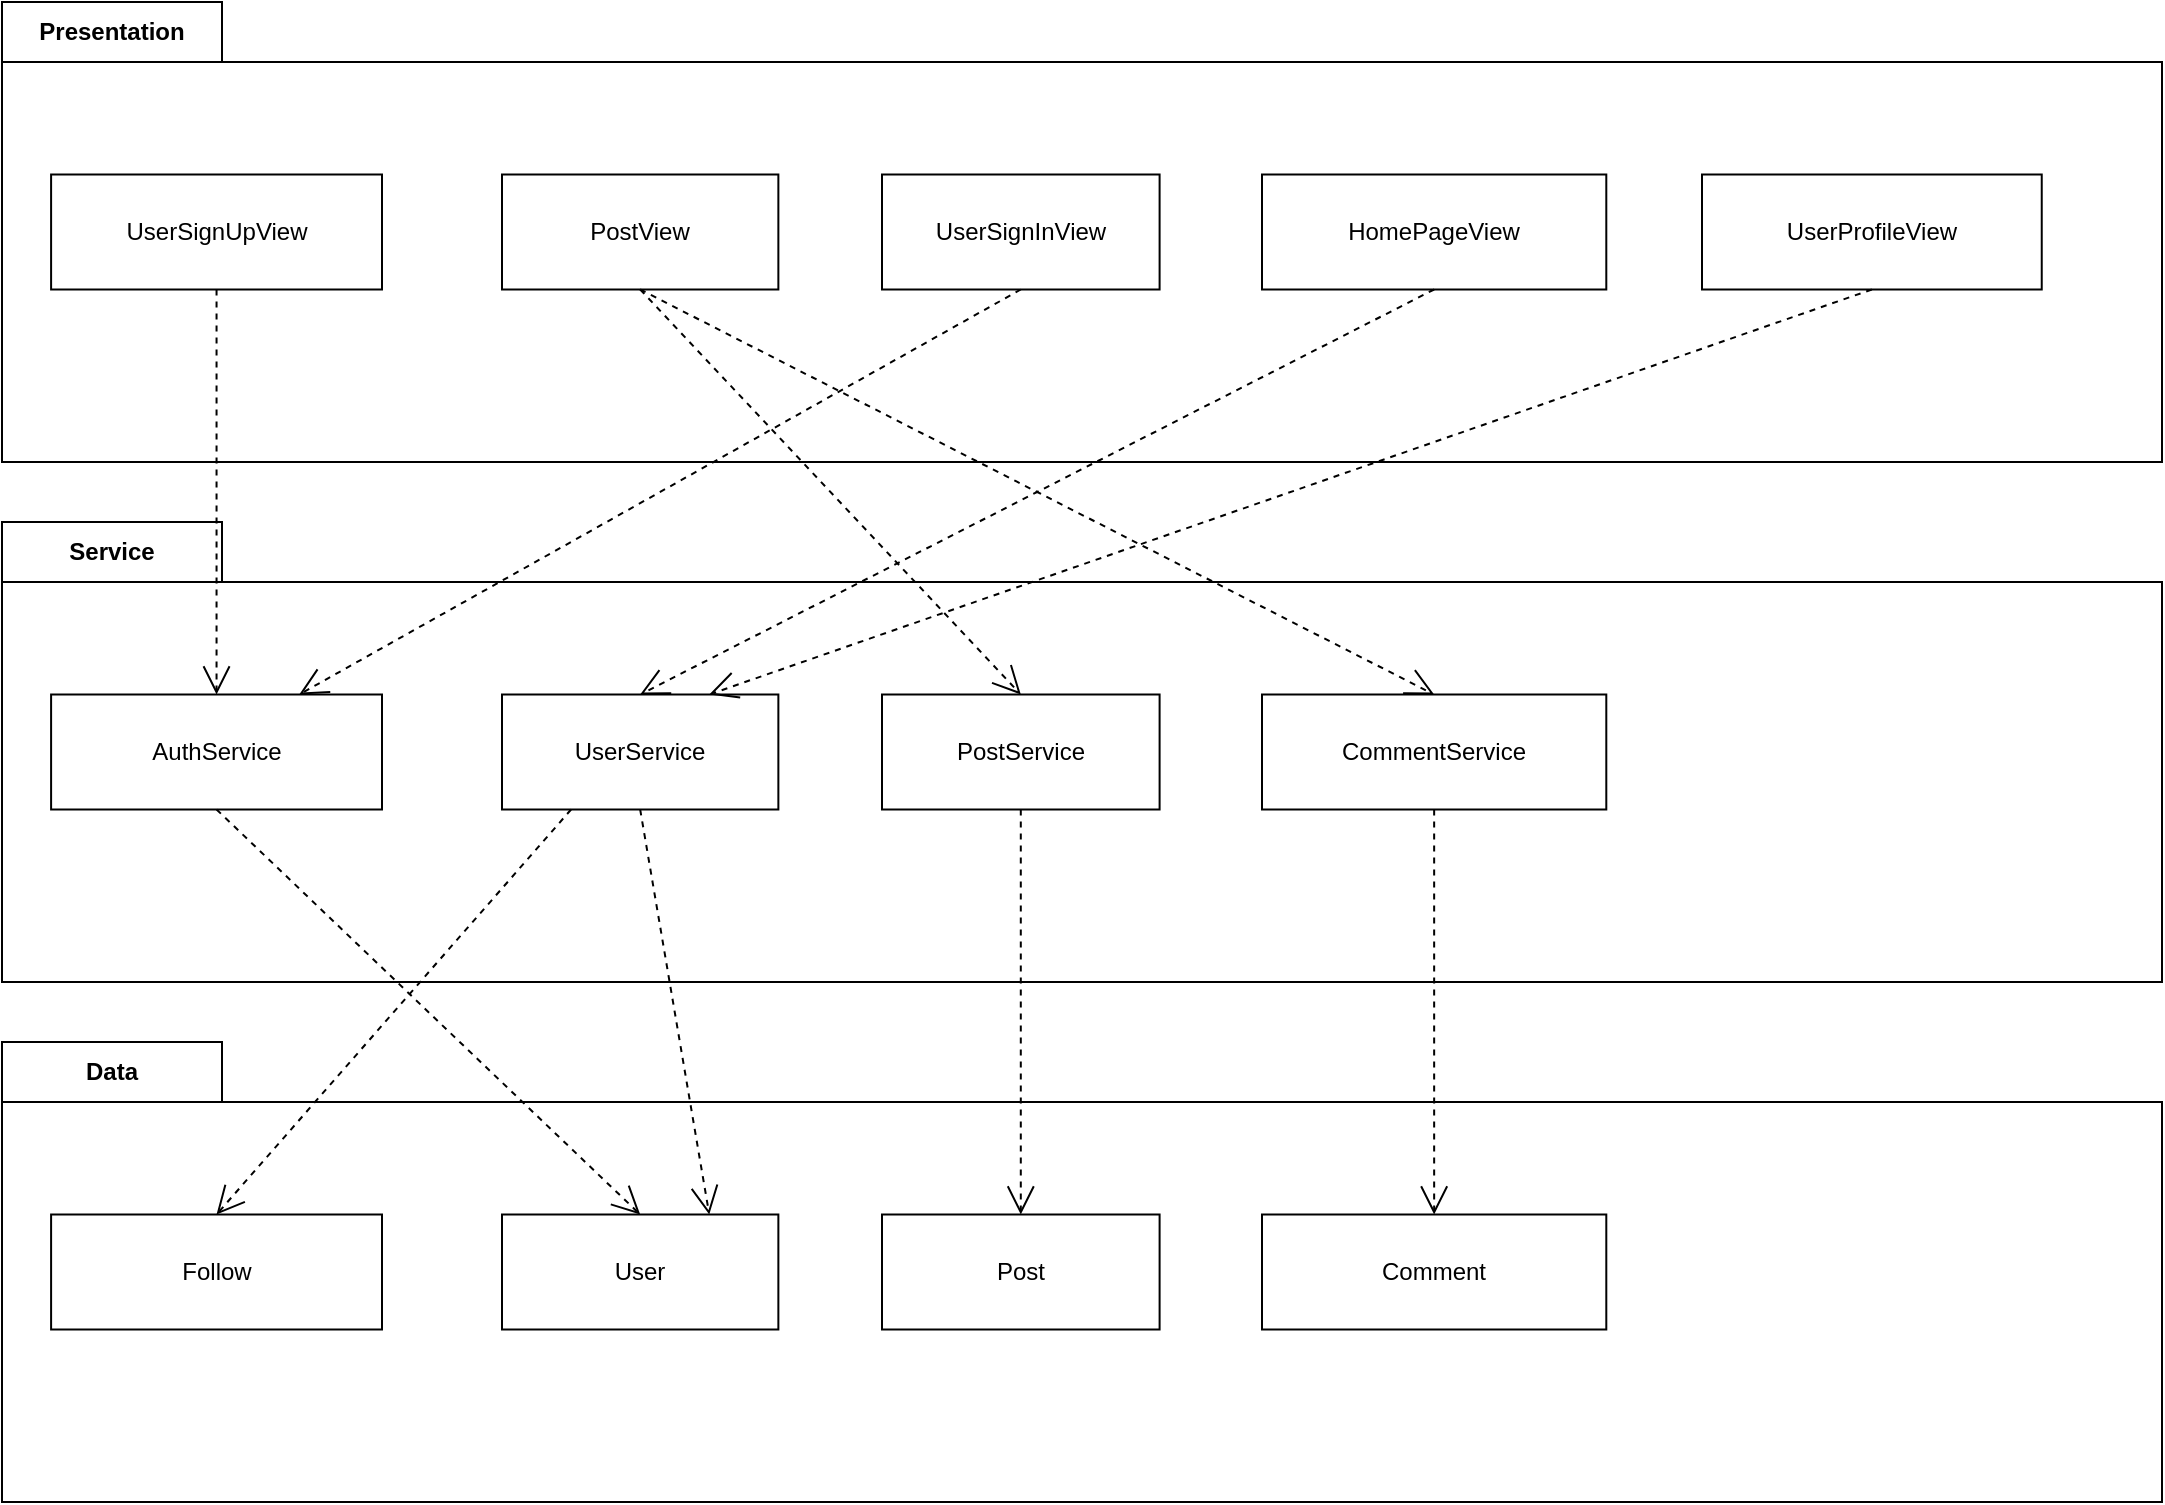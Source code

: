 <mxfile version="22.1.5" type="github">
  <diagram name="Page-1" id="UT8CZ-kKXrXBAKMA9dyA">
    <mxGraphModel dx="2834" dy="1744" grid="1" gridSize="10" guides="1" tooltips="1" connect="1" arrows="1" fold="1" page="1" pageScale="1" pageWidth="850" pageHeight="1100" math="0" shadow="0">
      <root>
        <mxCell id="0" />
        <mxCell id="1" parent="0" />
        <mxCell id="2-DoI7EDZAkhtJbzjAjC-1" value="Presentation" style="shape=folder;fontStyle=1;tabWidth=110;tabHeight=30;tabPosition=left;html=1;boundedLbl=1;labelInHeader=1;container=1;collapsible=0;whiteSpace=wrap;" parent="1" vertex="1">
          <mxGeometry x="-980" y="-430" width="1080" height="230" as="geometry" />
        </mxCell>
        <mxCell id="2-DoI7EDZAkhtJbzjAjC-2" value="" style="html=1;strokeColor=none;resizeWidth=1;resizeHeight=1;fillColor=none;part=1;connectable=0;allowArrows=0;deletable=0;whiteSpace=wrap;" parent="2-DoI7EDZAkhtJbzjAjC-1" vertex="1">
          <mxGeometry width="1080" height="162.917" relative="1" as="geometry">
            <mxPoint y="30" as="offset" />
          </mxGeometry>
        </mxCell>
        <mxCell id="2-DoI7EDZAkhtJbzjAjC-4" value="UserSignUpView" style="html=1;whiteSpace=wrap;" parent="2-DoI7EDZAkhtJbzjAjC-1" vertex="1">
          <mxGeometry x="24.55" y="86.25" width="165.45" height="57.5" as="geometry" />
        </mxCell>
        <mxCell id="2-DoI7EDZAkhtJbzjAjC-5" value="HomePageView" style="html=1;whiteSpace=wrap;" parent="2-DoI7EDZAkhtJbzjAjC-1" vertex="1">
          <mxGeometry x="630" y="86.25" width="172.15" height="57.5" as="geometry" />
        </mxCell>
        <mxCell id="2-DoI7EDZAkhtJbzjAjC-6" value="UserProfileView" style="html=1;whiteSpace=wrap;" parent="2-DoI7EDZAkhtJbzjAjC-1" vertex="1">
          <mxGeometry x="850" y="86.25" width="169.87" height="57.5" as="geometry" />
        </mxCell>
        <mxCell id="2-DoI7EDZAkhtJbzjAjC-7" value="UserSignInView" style="html=1;whiteSpace=wrap;" parent="2-DoI7EDZAkhtJbzjAjC-1" vertex="1">
          <mxGeometry x="440" y="86.25" width="138.8" height="57.5" as="geometry" />
        </mxCell>
        <mxCell id="2-DoI7EDZAkhtJbzjAjC-8" value="PostView" style="html=1;whiteSpace=wrap;" parent="2-DoI7EDZAkhtJbzjAjC-1" vertex="1">
          <mxGeometry x="250" y="86.25" width="138.18" height="57.5" as="geometry" />
        </mxCell>
        <mxCell id="2-DoI7EDZAkhtJbzjAjC-9" value="Service" style="shape=folder;fontStyle=1;tabWidth=110;tabHeight=30;tabPosition=left;html=1;boundedLbl=1;labelInHeader=1;container=1;collapsible=0;whiteSpace=wrap;" parent="1" vertex="1">
          <mxGeometry x="-980" y="-170" width="1080" height="230" as="geometry" />
        </mxCell>
        <mxCell id="2-DoI7EDZAkhtJbzjAjC-10" value="" style="html=1;strokeColor=none;resizeWidth=1;resizeHeight=1;fillColor=none;part=1;connectable=0;allowArrows=0;deletable=0;whiteSpace=wrap;" parent="2-DoI7EDZAkhtJbzjAjC-9" vertex="1">
          <mxGeometry width="1080" height="162.917" relative="1" as="geometry">
            <mxPoint y="30" as="offset" />
          </mxGeometry>
        </mxCell>
        <mxCell id="2-DoI7EDZAkhtJbzjAjC-11" value="AuthService" style="html=1;whiteSpace=wrap;" parent="2-DoI7EDZAkhtJbzjAjC-9" vertex="1">
          <mxGeometry x="24.55" y="86.25" width="165.45" height="57.5" as="geometry" />
        </mxCell>
        <mxCell id="2-DoI7EDZAkhtJbzjAjC-12" value="CommentService" style="html=1;whiteSpace=wrap;" parent="2-DoI7EDZAkhtJbzjAjC-9" vertex="1">
          <mxGeometry x="630" y="86.25" width="172.15" height="57.5" as="geometry" />
        </mxCell>
        <mxCell id="2-DoI7EDZAkhtJbzjAjC-14" value="PostService" style="html=1;whiteSpace=wrap;" parent="2-DoI7EDZAkhtJbzjAjC-9" vertex="1">
          <mxGeometry x="440" y="86.25" width="138.8" height="57.5" as="geometry" />
        </mxCell>
        <mxCell id="2-DoI7EDZAkhtJbzjAjC-15" value="UserService" style="html=1;whiteSpace=wrap;" parent="2-DoI7EDZAkhtJbzjAjC-9" vertex="1">
          <mxGeometry x="250" y="86.25" width="138.18" height="57.5" as="geometry" />
        </mxCell>
        <mxCell id="2-DoI7EDZAkhtJbzjAjC-18" value="" style="endArrow=open;endSize=12;dashed=1;html=1;rounded=0;exitX=0.5;exitY=1;exitDx=0;exitDy=0;entryX=0.5;entryY=0;entryDx=0;entryDy=0;" parent="1" source="2-DoI7EDZAkhtJbzjAjC-4" target="2-DoI7EDZAkhtJbzjAjC-11" edge="1">
          <mxGeometry width="160" relative="1" as="geometry">
            <mxPoint x="-850" y="-180" as="sourcePoint" />
            <mxPoint x="-690" y="-180" as="targetPoint" />
          </mxGeometry>
        </mxCell>
        <mxCell id="2-DoI7EDZAkhtJbzjAjC-19" value="" style="endArrow=open;endSize=12;dashed=1;html=1;rounded=0;exitX=0.5;exitY=1;exitDx=0;exitDy=0;entryX=0.75;entryY=0;entryDx=0;entryDy=0;" parent="1" source="2-DoI7EDZAkhtJbzjAjC-7" target="2-DoI7EDZAkhtJbzjAjC-11" edge="1">
          <mxGeometry width="160" relative="1" as="geometry">
            <mxPoint x="-863" y="-276" as="sourcePoint" />
            <mxPoint x="-863" y="-74" as="targetPoint" />
          </mxGeometry>
        </mxCell>
        <mxCell id="2-DoI7EDZAkhtJbzjAjC-21" value="" style="endArrow=open;endSize=12;dashed=1;html=1;rounded=0;exitX=0.5;exitY=1;exitDx=0;exitDy=0;entryX=0.5;entryY=0;entryDx=0;entryDy=0;" parent="1" source="2-DoI7EDZAkhtJbzjAjC-5" target="2-DoI7EDZAkhtJbzjAjC-15" edge="1">
          <mxGeometry width="160" relative="1" as="geometry">
            <mxPoint x="-461" y="-276" as="sourcePoint" />
            <mxPoint x="-821" y="-74" as="targetPoint" />
          </mxGeometry>
        </mxCell>
        <mxCell id="2-DoI7EDZAkhtJbzjAjC-22" value="" style="endArrow=open;endSize=12;dashed=1;html=1;rounded=0;exitX=0.5;exitY=1;exitDx=0;exitDy=0;entryX=0.75;entryY=0;entryDx=0;entryDy=0;" parent="1" source="2-DoI7EDZAkhtJbzjAjC-6" target="2-DoI7EDZAkhtJbzjAjC-15" edge="1">
          <mxGeometry width="160" relative="1" as="geometry">
            <mxPoint x="-451" y="-266" as="sourcePoint" />
            <mxPoint x="-811" y="-64" as="targetPoint" />
          </mxGeometry>
        </mxCell>
        <mxCell id="2-DoI7EDZAkhtJbzjAjC-23" value="" style="endArrow=open;endSize=12;dashed=1;html=1;rounded=0;exitX=0.5;exitY=1;exitDx=0;exitDy=0;entryX=0.5;entryY=0;entryDx=0;entryDy=0;" parent="1" source="2-DoI7EDZAkhtJbzjAjC-8" target="2-DoI7EDZAkhtJbzjAjC-14" edge="1">
          <mxGeometry width="160" relative="1" as="geometry">
            <mxPoint x="-441" y="-256" as="sourcePoint" />
            <mxPoint x="-801" y="-54" as="targetPoint" />
          </mxGeometry>
        </mxCell>
        <mxCell id="2-DoI7EDZAkhtJbzjAjC-24" value="" style="endArrow=open;endSize=12;dashed=1;html=1;rounded=0;exitX=0.5;exitY=1;exitDx=0;exitDy=0;entryX=0.5;entryY=0;entryDx=0;entryDy=0;" parent="1" source="2-DoI7EDZAkhtJbzjAjC-8" target="2-DoI7EDZAkhtJbzjAjC-12" edge="1">
          <mxGeometry width="160" relative="1" as="geometry">
            <mxPoint x="-431" y="-246" as="sourcePoint" />
            <mxPoint x="-791" y="-44" as="targetPoint" />
          </mxGeometry>
        </mxCell>
        <mxCell id="2-DoI7EDZAkhtJbzjAjC-25" value="Data" style="shape=folder;fontStyle=1;tabWidth=110;tabHeight=30;tabPosition=left;html=1;boundedLbl=1;labelInHeader=1;container=1;collapsible=0;whiteSpace=wrap;" parent="1" vertex="1">
          <mxGeometry x="-980" y="90" width="1080" height="230" as="geometry" />
        </mxCell>
        <mxCell id="2-DoI7EDZAkhtJbzjAjC-26" value="" style="html=1;strokeColor=none;resizeWidth=1;resizeHeight=1;fillColor=none;part=1;connectable=0;allowArrows=0;deletable=0;whiteSpace=wrap;" parent="2-DoI7EDZAkhtJbzjAjC-25" vertex="1">
          <mxGeometry width="1080" height="162.917" relative="1" as="geometry">
            <mxPoint y="30" as="offset" />
          </mxGeometry>
        </mxCell>
        <mxCell id="2-DoI7EDZAkhtJbzjAjC-27" value="Follow" style="html=1;whiteSpace=wrap;" parent="2-DoI7EDZAkhtJbzjAjC-25" vertex="1">
          <mxGeometry x="24.55" y="86.25" width="165.45" height="57.5" as="geometry" />
        </mxCell>
        <mxCell id="2-DoI7EDZAkhtJbzjAjC-28" value="Comment" style="html=1;whiteSpace=wrap;" parent="2-DoI7EDZAkhtJbzjAjC-25" vertex="1">
          <mxGeometry x="630" y="86.25" width="172.15" height="57.5" as="geometry" />
        </mxCell>
        <mxCell id="2-DoI7EDZAkhtJbzjAjC-29" value="Post" style="html=1;whiteSpace=wrap;" parent="2-DoI7EDZAkhtJbzjAjC-25" vertex="1">
          <mxGeometry x="440" y="86.25" width="138.8" height="57.5" as="geometry" />
        </mxCell>
        <mxCell id="2-DoI7EDZAkhtJbzjAjC-30" value="User" style="html=1;whiteSpace=wrap;" parent="2-DoI7EDZAkhtJbzjAjC-25" vertex="1">
          <mxGeometry x="250" y="86.25" width="138.18" height="57.5" as="geometry" />
        </mxCell>
        <mxCell id="2-DoI7EDZAkhtJbzjAjC-31" value="" style="endArrow=open;endSize=12;dashed=1;html=1;rounded=0;exitX=0.5;exitY=1;exitDx=0;exitDy=0;entryX=0.5;entryY=0;entryDx=0;entryDy=0;" parent="1" source="2-DoI7EDZAkhtJbzjAjC-11" target="2-DoI7EDZAkhtJbzjAjC-30" edge="1">
          <mxGeometry width="160" relative="1" as="geometry">
            <mxPoint x="-461" y="-276" as="sourcePoint" />
            <mxPoint x="-821" y="-74" as="targetPoint" />
          </mxGeometry>
        </mxCell>
        <mxCell id="2-DoI7EDZAkhtJbzjAjC-32" value="" style="endArrow=open;endSize=12;dashed=1;html=1;rounded=0;exitX=0.5;exitY=1;exitDx=0;exitDy=0;entryX=0.75;entryY=0;entryDx=0;entryDy=0;" parent="1" source="2-DoI7EDZAkhtJbzjAjC-15" target="2-DoI7EDZAkhtJbzjAjC-30" edge="1">
          <mxGeometry width="160" relative="1" as="geometry">
            <mxPoint x="-863" y="-16" as="sourcePoint" />
            <mxPoint x="-651" y="186" as="targetPoint" />
          </mxGeometry>
        </mxCell>
        <mxCell id="2-DoI7EDZAkhtJbzjAjC-33" value="" style="endArrow=open;endSize=12;dashed=1;html=1;rounded=0;exitX=0.25;exitY=1;exitDx=0;exitDy=0;entryX=0.5;entryY=0;entryDx=0;entryDy=0;" parent="1" source="2-DoI7EDZAkhtJbzjAjC-15" target="2-DoI7EDZAkhtJbzjAjC-27" edge="1">
          <mxGeometry width="160" relative="1" as="geometry">
            <mxPoint x="-853" y="-6" as="sourcePoint" />
            <mxPoint x="-641" y="196" as="targetPoint" />
          </mxGeometry>
        </mxCell>
        <mxCell id="2-DoI7EDZAkhtJbzjAjC-34" value="" style="endArrow=open;endSize=12;dashed=1;html=1;rounded=0;exitX=0.5;exitY=1;exitDx=0;exitDy=0;" parent="1" source="2-DoI7EDZAkhtJbzjAjC-14" target="2-DoI7EDZAkhtJbzjAjC-29" edge="1">
          <mxGeometry width="160" relative="1" as="geometry">
            <mxPoint x="-651" y="-16" as="sourcePoint" />
            <mxPoint x="-616" y="186" as="targetPoint" />
          </mxGeometry>
        </mxCell>
        <mxCell id="2-DoI7EDZAkhtJbzjAjC-35" value="" style="endArrow=open;endSize=12;dashed=1;html=1;rounded=0;exitX=0.5;exitY=1;exitDx=0;exitDy=0;entryX=0.5;entryY=0;entryDx=0;entryDy=0;" parent="1" source="2-DoI7EDZAkhtJbzjAjC-12" target="2-DoI7EDZAkhtJbzjAjC-28" edge="1">
          <mxGeometry width="160" relative="1" as="geometry">
            <mxPoint x="-461" y="-16" as="sourcePoint" />
            <mxPoint x="-461" y="186" as="targetPoint" />
          </mxGeometry>
        </mxCell>
      </root>
    </mxGraphModel>
  </diagram>
</mxfile>
